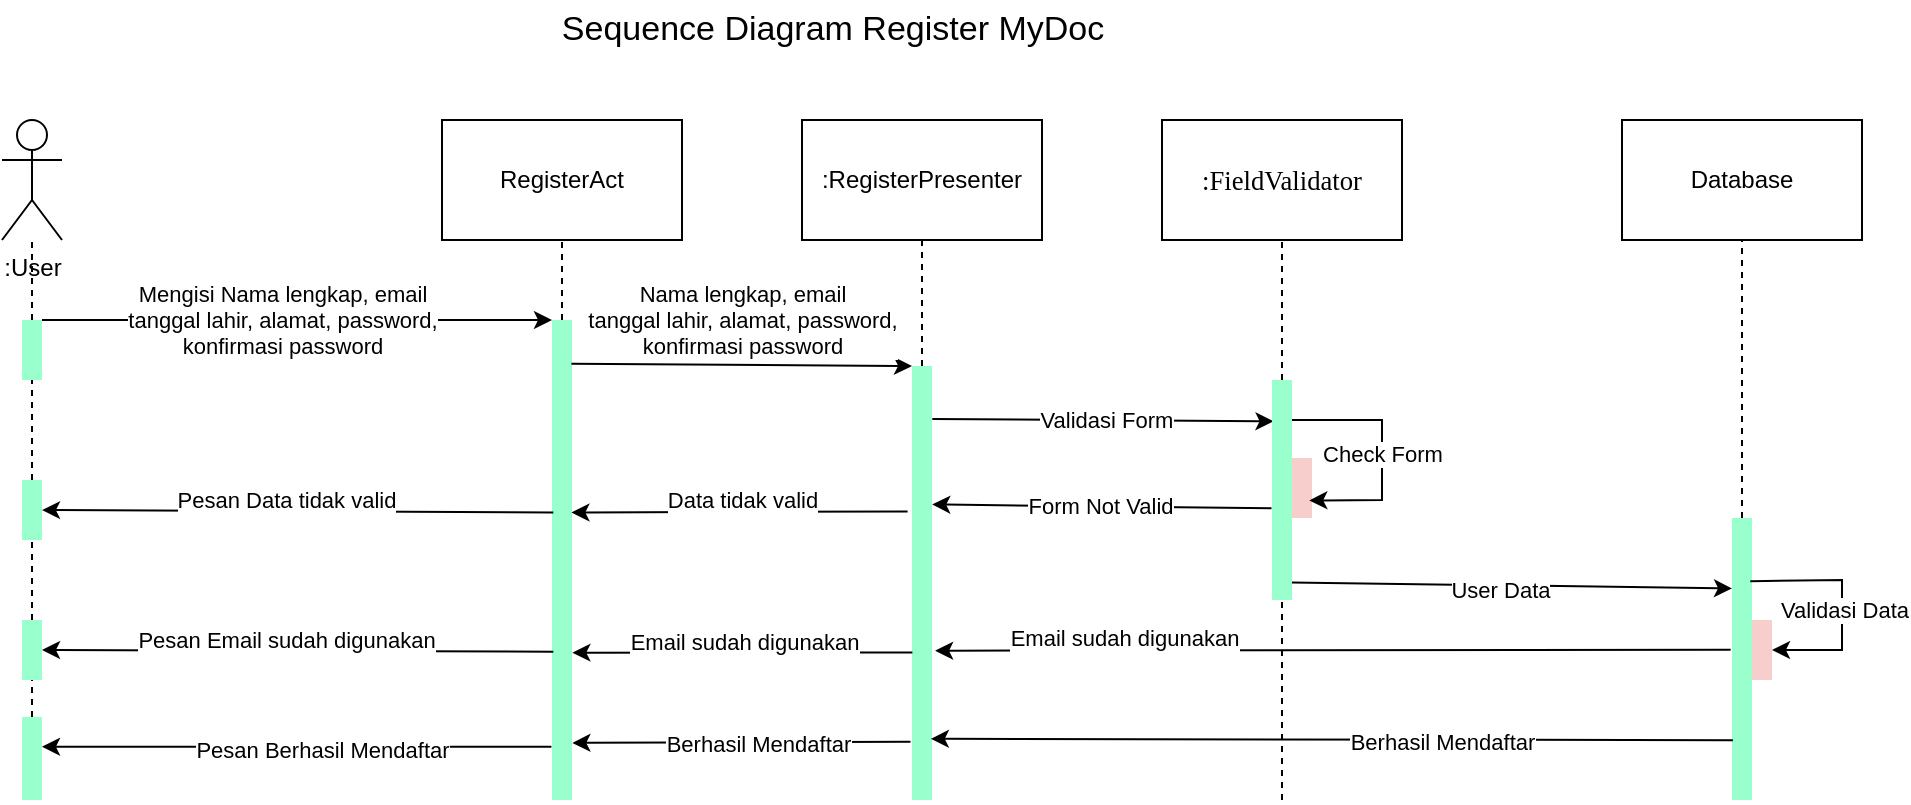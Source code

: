<mxfile version="20.4.1" type="device" pages="4"><diagram id="kgpKYQtTHZ0yAKxKKP6v" name="Register"><mxGraphModel dx="2629" dy="945" grid="1" gridSize="10" guides="1" tooltips="1" connect="1" arrows="1" fold="1" page="1" pageScale="1" pageWidth="850" pageHeight="1100" math="0" shadow="0"><root><mxCell id="0"/><mxCell id="1" parent="0"/><mxCell id="oaSafgwpUjvvT5mFj2rL-4" value=":User" style="shape=umlActor;verticalLabelPosition=bottom;verticalAlign=top;html=1;" parent="1" vertex="1"><mxGeometry x="130" y="140" width="30" height="60" as="geometry"/></mxCell><mxCell id="oaSafgwpUjvvT5mFj2rL-5" value="RegisterAct" style="rounded=0;whiteSpace=wrap;html=1;" parent="1" vertex="1"><mxGeometry x="350" y="140" width="120" height="60" as="geometry"/></mxCell><mxCell id="oaSafgwpUjvvT5mFj2rL-7" value="" style="endArrow=none;dashed=1;html=1;rounded=0;entryX=0.5;entryY=1;entryDx=0;entryDy=0;exitX=0.5;exitY=0;exitDx=0;exitDy=0;" parent="1" source="oaSafgwpUjvvT5mFj2rL-8" target="oaSafgwpUjvvT5mFj2rL-5" edge="1"><mxGeometry width="50" height="50" relative="1" as="geometry"><mxPoint x="320" y="260" as="sourcePoint"/><mxPoint x="320" y="270" as="targetPoint"/></mxGeometry></mxCell><mxCell id="oaSafgwpUjvvT5mFj2rL-8" value="" style="rounded=0;whiteSpace=wrap;html=1;strokeColor=none;fillColor=#99FFCC;" parent="1" vertex="1"><mxGeometry x="405" y="240" width="10" height="240" as="geometry"/></mxCell><mxCell id="oaSafgwpUjvvT5mFj2rL-9" value="" style="rounded=0;whiteSpace=wrap;html=1;fillColor=#99FFCC;strokeColor=none;" parent="1" vertex="1"><mxGeometry x="140" y="240" width="10" height="30" as="geometry"/></mxCell><mxCell id="oaSafgwpUjvvT5mFj2rL-10" value="" style="endArrow=none;dashed=1;html=1;rounded=0;exitX=0.5;exitY=0;exitDx=0;exitDy=0;" parent="1" source="oaSafgwpUjvvT5mFj2rL-9" target="oaSafgwpUjvvT5mFj2rL-4" edge="1"><mxGeometry width="50" height="50" relative="1" as="geometry"><mxPoint x="330" y="250" as="sourcePoint"/><mxPoint x="150" y="210" as="targetPoint"/></mxGeometry></mxCell><mxCell id="oaSafgwpUjvvT5mFj2rL-11" value="" style="endArrow=classic;html=1;rounded=0;exitX=1;exitY=0;exitDx=0;exitDy=0;entryX=0;entryY=0;entryDx=0;entryDy=0;" parent="1" source="oaSafgwpUjvvT5mFj2rL-9" target="oaSafgwpUjvvT5mFj2rL-8" edge="1"><mxGeometry width="50" height="50" relative="1" as="geometry"><mxPoint x="320" y="380" as="sourcePoint"/><mxPoint x="300" y="240" as="targetPoint"/></mxGeometry></mxCell><mxCell id="oaSafgwpUjvvT5mFj2rL-12" value="Mengisi Nama lengkap, email&lt;br&gt;tanggal lahir, alamat, password,&lt;br&gt;konfirmasi password" style="edgeLabel;html=1;align=center;verticalAlign=middle;resizable=0;points=[];" parent="oaSafgwpUjvvT5mFj2rL-11" vertex="1" connectable="0"><mxGeometry x="-0.205" relative="1" as="geometry"><mxPoint x="18" as="offset"/></mxGeometry></mxCell><mxCell id="oaSafgwpUjvvT5mFj2rL-14" value=":RegisterPresenter" style="rounded=0;whiteSpace=wrap;html=1;" parent="1" vertex="1"><mxGeometry x="530" y="140" width="120" height="60" as="geometry"/></mxCell><mxCell id="oaSafgwpUjvvT5mFj2rL-15" value="Database" style="rounded=0;whiteSpace=wrap;html=1;" parent="1" vertex="1"><mxGeometry x="940" y="140" width="120" height="60" as="geometry"/></mxCell><mxCell id="oaSafgwpUjvvT5mFj2rL-17" value="" style="rounded=0;whiteSpace=wrap;html=1;strokeColor=none;fillColor=#99FFCC;" parent="1" vertex="1"><mxGeometry x="585" y="263" width="10" height="217" as="geometry"/></mxCell><mxCell id="oaSafgwpUjvvT5mFj2rL-18" value="" style="endArrow=none;dashed=1;html=1;rounded=0;entryX=0.5;entryY=1;entryDx=0;entryDy=0;exitX=0.5;exitY=0;exitDx=0;exitDy=0;" parent="1" source="oaSafgwpUjvvT5mFj2rL-17" target="oaSafgwpUjvvT5mFj2rL-14" edge="1"><mxGeometry width="50" height="50" relative="1" as="geometry"><mxPoint x="420" y="250" as="sourcePoint"/><mxPoint x="420" y="210" as="targetPoint"/></mxGeometry></mxCell><mxCell id="oaSafgwpUjvvT5mFj2rL-21" value="" style="endArrow=classic;html=1;rounded=0;entryX=0;entryY=0;entryDx=0;entryDy=0;exitX=0.971;exitY=0.091;exitDx=0;exitDy=0;exitPerimeter=0;" parent="1" source="oaSafgwpUjvvT5mFj2rL-8" target="oaSafgwpUjvvT5mFj2rL-17" edge="1"><mxGeometry width="50" height="50" relative="1" as="geometry"><mxPoint x="420" y="480" as="sourcePoint"/><mxPoint x="470" y="430" as="targetPoint"/></mxGeometry></mxCell><mxCell id="oaSafgwpUjvvT5mFj2rL-22" value="Nama lengkap, email&lt;br&gt;tanggal lahir, alamat, password,&lt;br&gt;konfirmasi password" style="edgeLabel;html=1;align=center;verticalAlign=middle;resizable=0;points=[];" parent="oaSafgwpUjvvT5mFj2rL-21" vertex="1" connectable="0"><mxGeometry x="-0.239" y="1" relative="1" as="geometry"><mxPoint x="20" y="-22" as="offset"/></mxGeometry></mxCell><mxCell id="oaSafgwpUjvvT5mFj2rL-23" value="" style="endArrow=classic;html=1;rounded=0;exitX=1.017;exitY=0.122;exitDx=0;exitDy=0;exitPerimeter=0;entryX=0.076;entryY=0.188;entryDx=0;entryDy=0;entryPerimeter=0;" parent="1" source="oaSafgwpUjvvT5mFj2rL-17" target="BckqtsjdnGWZPzMVaSnA-2" edge="1"><mxGeometry width="50" height="50" relative="1" as="geometry"><mxPoint x="605" y="300" as="sourcePoint"/><mxPoint x="670" y="350" as="targetPoint"/><Array as="points"/></mxGeometry></mxCell><mxCell id="oaSafgwpUjvvT5mFj2rL-25" value="Validasi Form" style="edgeLabel;html=1;align=center;verticalAlign=middle;resizable=0;points=[];" parent="oaSafgwpUjvvT5mFj2rL-23" vertex="1" connectable="0"><mxGeometry x="0.012" relative="1" as="geometry"><mxPoint as="offset"/></mxGeometry></mxCell><mxCell id="oaSafgwpUjvvT5mFj2rL-24" value="" style="rounded=0;whiteSpace=wrap;html=1;fillColor=#f8cecc;strokeColor=none;" parent="1" vertex="1"><mxGeometry x="775" y="309" width="10" height="30" as="geometry"/></mxCell><mxCell id="oaSafgwpUjvvT5mFj2rL-26" value="" style="endArrow=classic;html=1;rounded=0;entryX=0.971;entryY=0.401;entryDx=0;entryDy=0;entryPerimeter=0;exitX=-0.219;exitY=0.335;exitDx=0;exitDy=0;exitPerimeter=0;" parent="1" source="oaSafgwpUjvvT5mFj2rL-17" target="oaSafgwpUjvvT5mFj2rL-8" edge="1"><mxGeometry width="50" height="50" relative="1" as="geometry"><mxPoint x="540" y="430" as="sourcePoint"/><mxPoint x="590" y="380" as="targetPoint"/></mxGeometry></mxCell><mxCell id="oaSafgwpUjvvT5mFj2rL-27" value="Data tidak valid" style="edgeLabel;html=1;align=center;verticalAlign=middle;resizable=0;points=[];" parent="oaSafgwpUjvvT5mFj2rL-26" vertex="1" connectable="0"><mxGeometry x="0.155" y="-2" relative="1" as="geometry"><mxPoint x="14" y="-4" as="offset"/></mxGeometry></mxCell><mxCell id="oaSafgwpUjvvT5mFj2rL-28" value="" style="rounded=0;whiteSpace=wrap;html=1;fillColor=#99FFCC;strokeColor=none;" parent="1" vertex="1"><mxGeometry x="140" y="320" width="10" height="30" as="geometry"/></mxCell><mxCell id="oaSafgwpUjvvT5mFj2rL-29" value="" style="endArrow=none;dashed=1;html=1;rounded=0;exitX=0.5;exitY=0;exitDx=0;exitDy=0;entryX=0.5;entryY=1;entryDx=0;entryDy=0;" parent="1" source="oaSafgwpUjvvT5mFj2rL-28" target="oaSafgwpUjvvT5mFj2rL-9" edge="1"><mxGeometry width="50" height="50" relative="1" as="geometry"><mxPoint x="420" y="250.0" as="sourcePoint"/><mxPoint x="150" y="280" as="targetPoint"/></mxGeometry></mxCell><mxCell id="oaSafgwpUjvvT5mFj2rL-30" value="" style="endArrow=classic;html=1;rounded=0;exitX=0.067;exitY=0.401;exitDx=0;exitDy=0;exitPerimeter=0;" parent="1" source="oaSafgwpUjvvT5mFj2rL-8" target="oaSafgwpUjvvT5mFj2rL-28" edge="1"><mxGeometry width="50" height="50" relative="1" as="geometry"><mxPoint x="320.29" y="334.47" as="sourcePoint"/><mxPoint x="150.0" y="335.53" as="targetPoint"/></mxGeometry></mxCell><mxCell id="oaSafgwpUjvvT5mFj2rL-31" value="Pesan Data tidak valid" style="edgeLabel;html=1;align=center;verticalAlign=middle;resizable=0;points=[];" parent="oaSafgwpUjvvT5mFj2rL-30" vertex="1" connectable="0"><mxGeometry x="0.155" y="-2" relative="1" as="geometry"><mxPoint x="14" y="-4" as="offset"/></mxGeometry></mxCell><mxCell id="oaSafgwpUjvvT5mFj2rL-33" value="" style="rounded=0;whiteSpace=wrap;html=1;strokeColor=none;fillColor=#99FFCC;" parent="1" vertex="1"><mxGeometry x="995" y="339" width="10" height="141" as="geometry"/></mxCell><mxCell id="oaSafgwpUjvvT5mFj2rL-35" value="" style="endArrow=classic;html=1;rounded=0;entryX=0;entryY=0.25;entryDx=0;entryDy=0;exitX=0.96;exitY=0.92;exitDx=0;exitDy=0;exitPerimeter=0;" parent="1" source="BckqtsjdnGWZPzMVaSnA-2" target="oaSafgwpUjvvT5mFj2rL-33" edge="1"><mxGeometry width="50" height="50" relative="1" as="geometry"><mxPoint x="820" y="374" as="sourcePoint"/><mxPoint x="760" y="360" as="targetPoint"/></mxGeometry></mxCell><mxCell id="oaSafgwpUjvvT5mFj2rL-36" value="User Data" style="edgeLabel;html=1;align=center;verticalAlign=middle;resizable=0;points=[];" parent="oaSafgwpUjvvT5mFj2rL-35" vertex="1" connectable="0"><mxGeometry x="-0.053" y="-2" relative="1" as="geometry"><mxPoint as="offset"/></mxGeometry></mxCell><mxCell id="oaSafgwpUjvvT5mFj2rL-37" value="" style="endArrow=classic;html=1;rounded=0;exitX=0.912;exitY=0.224;exitDx=0;exitDy=0;exitPerimeter=0;entryX=1;entryY=0.5;entryDx=0;entryDy=0;" parent="1" source="oaSafgwpUjvvT5mFj2rL-33" target="oaSafgwpUjvvT5mFj2rL-38" edge="1"><mxGeometry width="50" height="50" relative="1" as="geometry"><mxPoint x="1005" y="380" as="sourcePoint"/><mxPoint x="1050" y="420" as="targetPoint"/><Array as="points"><mxPoint x="1050" y="370"/><mxPoint x="1050" y="405"/></Array></mxGeometry></mxCell><mxCell id="oaSafgwpUjvvT5mFj2rL-39" value="Validasi Data" style="edgeLabel;html=1;align=center;verticalAlign=middle;resizable=0;points=[];" parent="oaSafgwpUjvvT5mFj2rL-37" vertex="1" connectable="0"><mxGeometry x="-0.009" y="1" relative="1" as="geometry"><mxPoint y="3" as="offset"/></mxGeometry></mxCell><mxCell id="oaSafgwpUjvvT5mFj2rL-38" value="" style="rounded=0;whiteSpace=wrap;html=1;fillColor=#f8cecc;strokeColor=none;" parent="1" vertex="1"><mxGeometry x="1005" y="390" width="10" height="30" as="geometry"/></mxCell><mxCell id="oaSafgwpUjvvT5mFj2rL-40" value="" style="endArrow=classic;html=1;rounded=0;entryX=1.156;entryY=0.656;entryDx=0;entryDy=0;entryPerimeter=0;exitX=-0.067;exitY=0.467;exitDx=0;exitDy=0;exitPerimeter=0;" parent="1" source="oaSafgwpUjvvT5mFj2rL-33" target="oaSafgwpUjvvT5mFj2rL-17" edge="1"><mxGeometry width="50" height="50" relative="1" as="geometry"><mxPoint x="765.29" y="405.27" as="sourcePoint"/><mxPoint x="595" y="404.58" as="targetPoint"/></mxGeometry></mxCell><mxCell id="oaSafgwpUjvvT5mFj2rL-41" value="Email sudah digunakan" style="edgeLabel;html=1;align=center;verticalAlign=middle;resizable=0;points=[];" parent="oaSafgwpUjvvT5mFj2rL-40" vertex="1" connectable="0"><mxGeometry x="0.155" y="-2" relative="1" as="geometry"><mxPoint x="-74" y="-4" as="offset"/></mxGeometry></mxCell><mxCell id="oaSafgwpUjvvT5mFj2rL-42" value="" style="endArrow=classic;html=1;rounded=0;entryX=1.019;entryY=0.693;entryDx=0;entryDy=0;entryPerimeter=0;exitX=0.019;exitY=0.66;exitDx=0;exitDy=0;exitPerimeter=0;" parent="1" source="oaSafgwpUjvvT5mFj2rL-17" target="oaSafgwpUjvvT5mFj2rL-8" edge="1"><mxGeometry width="50" height="50" relative="1" as="geometry"><mxPoint x="585" y="404.71" as="sourcePoint"/><mxPoint x="417.22" y="404.97" as="targetPoint"/></mxGeometry></mxCell><mxCell id="oaSafgwpUjvvT5mFj2rL-43" value="Email sudah digunakan" style="edgeLabel;html=1;align=center;verticalAlign=middle;resizable=0;points=[];" parent="oaSafgwpUjvvT5mFj2rL-42" vertex="1" connectable="0"><mxGeometry x="0.155" y="-2" relative="1" as="geometry"><mxPoint x="14" y="-4" as="offset"/></mxGeometry></mxCell><mxCell id="oaSafgwpUjvvT5mFj2rL-44" value="" style="rounded=0;whiteSpace=wrap;html=1;fillColor=#99FFCC;strokeColor=none;" parent="1" vertex="1"><mxGeometry x="140" y="390" width="10" height="30" as="geometry"/></mxCell><mxCell id="oaSafgwpUjvvT5mFj2rL-45" value="" style="endArrow=classic;html=1;rounded=0;entryX=1;entryY=0.5;entryDx=0;entryDy=0;exitX=0.067;exitY=0.691;exitDx=0;exitDy=0;exitPerimeter=0;" parent="1" source="oaSafgwpUjvvT5mFj2rL-8" target="oaSafgwpUjvvT5mFj2rL-44" edge="1"><mxGeometry width="50" height="50" relative="1" as="geometry"><mxPoint x="369.72" y="404.719" as="sourcePoint"/><mxPoint x="200.0" y="405.29" as="targetPoint"/></mxGeometry></mxCell><mxCell id="oaSafgwpUjvvT5mFj2rL-46" value="Pesan Email sudah digunakan" style="edgeLabel;html=1;align=center;verticalAlign=middle;resizable=0;points=[];" parent="oaSafgwpUjvvT5mFj2rL-45" vertex="1" connectable="0"><mxGeometry x="0.155" y="-2" relative="1" as="geometry"><mxPoint x="14" y="-4" as="offset"/></mxGeometry></mxCell><mxCell id="oaSafgwpUjvvT5mFj2rL-47" value="" style="endArrow=none;dashed=1;html=1;rounded=0;exitX=0.5;exitY=0;exitDx=0;exitDy=0;entryX=0.5;entryY=1;entryDx=0;entryDy=0;" parent="1" source="oaSafgwpUjvvT5mFj2rL-44" target="oaSafgwpUjvvT5mFj2rL-28" edge="1"><mxGeometry width="50" height="50" relative="1" as="geometry"><mxPoint x="155" y="330" as="sourcePoint"/><mxPoint x="155" y="280" as="targetPoint"/></mxGeometry></mxCell><mxCell id="oaSafgwpUjvvT5mFj2rL-48" value="" style="endArrow=none;dashed=1;html=1;rounded=0;entryX=0.5;entryY=1;entryDx=0;entryDy=0;exitX=0.5;exitY=0;exitDx=0;exitDy=0;" parent="1" source="oaSafgwpUjvvT5mFj2rL-33" target="oaSafgwpUjvvT5mFj2rL-15" edge="1"><mxGeometry width="50" height="50" relative="1" as="geometry"><mxPoint x="830" y="273" as="sourcePoint"/><mxPoint x="830" y="210" as="targetPoint"/></mxGeometry></mxCell><mxCell id="oaSafgwpUjvvT5mFj2rL-49" value="" style="endArrow=classic;html=1;rounded=0;entryX=0.943;entryY=0.859;entryDx=0;entryDy=0;entryPerimeter=0;exitX=0.044;exitY=0.788;exitDx=0;exitDy=0;exitPerimeter=0;" parent="1" source="oaSafgwpUjvvT5mFj2rL-33" target="oaSafgwpUjvvT5mFj2rL-17" edge="1"><mxGeometry width="50" height="50" relative="1" as="geometry"><mxPoint x="760" y="450" as="sourcePoint"/><mxPoint x="650" y="530" as="targetPoint"/></mxGeometry></mxCell><mxCell id="oaSafgwpUjvvT5mFj2rL-50" value="Berhasil Mendaftar" style="edgeLabel;html=1;align=center;verticalAlign=middle;resizable=0;points=[];" parent="oaSafgwpUjvvT5mFj2rL-49" vertex="1" connectable="0"><mxGeometry x="-0.098" y="1" relative="1" as="geometry"><mxPoint x="35" as="offset"/></mxGeometry></mxCell><mxCell id="oaSafgwpUjvvT5mFj2rL-51" value="" style="endArrow=classic;html=1;rounded=0;exitX=-0.076;exitY=0.866;exitDx=0;exitDy=0;entryX=1.019;entryY=0.881;entryDx=0;entryDy=0;entryPerimeter=0;exitPerimeter=0;" parent="1" source="oaSafgwpUjvvT5mFj2rL-17" target="oaSafgwpUjvvT5mFj2rL-8" edge="1"><mxGeometry width="50" height="50" relative="1" as="geometry"><mxPoint x="574" y="450.09" as="sourcePoint"/><mxPoint x="405" y="448.918" as="targetPoint"/></mxGeometry></mxCell><mxCell id="oaSafgwpUjvvT5mFj2rL-52" value="Berhasil Mendaftar" style="edgeLabel;html=1;align=center;verticalAlign=middle;resizable=0;points=[];" parent="oaSafgwpUjvvT5mFj2rL-51" vertex="1" connectable="0"><mxGeometry x="-0.098" y="1" relative="1" as="geometry"><mxPoint as="offset"/></mxGeometry></mxCell><mxCell id="oaSafgwpUjvvT5mFj2rL-53" value="" style="endArrow=classic;html=1;rounded=0;exitX=-0.029;exitY=0.889;exitDx=0;exitDy=0;entryX=1;entryY=0.358;entryDx=0;entryDy=0;exitPerimeter=0;entryPerimeter=0;" parent="1" source="oaSafgwpUjvvT5mFj2rL-8" target="oaSafgwpUjvvT5mFj2rL-55" edge="1"><mxGeometry width="50" height="50" relative="1" as="geometry"><mxPoint x="381.2" y="448.64" as="sourcePoint"/><mxPoint x="210.0" y="450.35" as="targetPoint"/></mxGeometry></mxCell><mxCell id="oaSafgwpUjvvT5mFj2rL-54" value="Pesan Berhasil Mendaftar" style="edgeLabel;html=1;align=center;verticalAlign=middle;resizable=0;points=[];" parent="oaSafgwpUjvvT5mFj2rL-53" vertex="1" connectable="0"><mxGeometry x="-0.098" y="1" relative="1" as="geometry"><mxPoint as="offset"/></mxGeometry></mxCell><mxCell id="oaSafgwpUjvvT5mFj2rL-55" value="" style="rounded=0;whiteSpace=wrap;html=1;fillColor=#99FFCC;strokeColor=none;" parent="1" vertex="1"><mxGeometry x="140" y="438.5" width="10" height="41.5" as="geometry"/></mxCell><mxCell id="oaSafgwpUjvvT5mFj2rL-56" value="" style="endArrow=none;dashed=1;html=1;rounded=0;exitX=0.5;exitY=0;exitDx=0;exitDy=0;entryX=0.5;entryY=1;entryDx=0;entryDy=0;" parent="1" source="oaSafgwpUjvvT5mFj2rL-55" target="oaSafgwpUjvvT5mFj2rL-44" edge="1"><mxGeometry width="50" height="50" relative="1" as="geometry"><mxPoint x="155" y="400" as="sourcePoint"/><mxPoint x="155" y="360" as="targetPoint"/></mxGeometry></mxCell><mxCell id="oaSafgwpUjvvT5mFj2rL-57" value="&lt;font style=&quot;font-size: 17px;&quot;&gt;Sequence Diagram Register MyDoc&lt;/font&gt;" style="text;html=1;align=center;verticalAlign=middle;resizable=0;points=[];autosize=1;strokeColor=none;fillColor=none;" parent="1" vertex="1"><mxGeometry x="400" y="80" width="290" height="30" as="geometry"/></mxCell><mxCell id="BckqtsjdnGWZPzMVaSnA-1" value="&lt;span id=&quot;docs-internal-guid-8207480a-7fff-765a-afa5-698d43466013&quot;&gt;&lt;span style=&quot;font-size: 10pt; font-family: &amp;quot;Times New Roman&amp;quot;; background-color: transparent; font-variant-numeric: normal; font-variant-east-asian: normal; vertical-align: baseline;&quot;&gt;:FieldValidator&lt;/span&gt;&lt;/span&gt;" style="rounded=0;whiteSpace=wrap;html=1;" parent="1" vertex="1"><mxGeometry x="710" y="140" width="120" height="60" as="geometry"/></mxCell><mxCell id="BckqtsjdnGWZPzMVaSnA-2" value="" style="rounded=0;whiteSpace=wrap;html=1;strokeColor=none;fillColor=#99FFCC;" parent="1" vertex="1"><mxGeometry x="765" y="270" width="10" height="110" as="geometry"/></mxCell><mxCell id="BckqtsjdnGWZPzMVaSnA-5" value="" style="endArrow=classic;html=1;rounded=0;exitX=1.017;exitY=0.122;exitDx=0;exitDy=0;exitPerimeter=0;entryX=0.865;entryY=0.708;entryDx=0;entryDy=0;entryPerimeter=0;" parent="1" target="oaSafgwpUjvvT5mFj2rL-24" edge="1"><mxGeometry width="50" height="50" relative="1" as="geometry"><mxPoint x="775.0" y="290.004" as="sourcePoint"/><mxPoint x="943.59" y="290.83" as="targetPoint"/><Array as="points"><mxPoint x="820" y="290"/><mxPoint x="820" y="330"/></Array></mxGeometry></mxCell><mxCell id="BckqtsjdnGWZPzMVaSnA-6" value="Check Form" style="edgeLabel;html=1;align=center;verticalAlign=middle;resizable=0;points=[];" parent="BckqtsjdnGWZPzMVaSnA-5" vertex="1" connectable="0"><mxGeometry x="0.012" relative="1" as="geometry"><mxPoint as="offset"/></mxGeometry></mxCell><mxCell id="BckqtsjdnGWZPzMVaSnA-7" value="" style="endArrow=classic;html=1;rounded=0;exitX=-0.025;exitY=0.583;exitDx=0;exitDy=0;entryX=1.013;entryY=0.319;entryDx=0;entryDy=0;entryPerimeter=0;exitPerimeter=0;" parent="1" source="BckqtsjdnGWZPzMVaSnA-2" target="oaSafgwpUjvvT5mFj2rL-17" edge="1"><mxGeometry width="50" height="50" relative="1" as="geometry"><mxPoint x="605.17" y="299.474" as="sourcePoint"/><mxPoint x="773.76" y="300.3" as="targetPoint"/><Array as="points"/></mxGeometry></mxCell><mxCell id="BckqtsjdnGWZPzMVaSnA-8" value="Form Not Valid" style="edgeLabel;html=1;align=center;verticalAlign=middle;resizable=0;points=[];" parent="BckqtsjdnGWZPzMVaSnA-7" vertex="1" connectable="0"><mxGeometry x="0.012" relative="1" as="geometry"><mxPoint as="offset"/></mxGeometry></mxCell><mxCell id="BckqtsjdnGWZPzMVaSnA-10" value="" style="endArrow=none;dashed=1;html=1;rounded=0;entryX=0.5;entryY=1;entryDx=0;entryDy=0;exitX=0.5;exitY=0;exitDx=0;exitDy=0;" parent="1" source="BckqtsjdnGWZPzMVaSnA-2" target="BckqtsjdnGWZPzMVaSnA-1" edge="1"><mxGeometry width="50" height="50" relative="1" as="geometry"><mxPoint x="1010" y="349" as="sourcePoint"/><mxPoint x="1010" y="210" as="targetPoint"/></mxGeometry></mxCell><mxCell id="BckqtsjdnGWZPzMVaSnA-11" value="" style="endArrow=none;dashed=1;html=1;rounded=0;entryX=0.5;entryY=1;entryDx=0;entryDy=0;" parent="1" target="BckqtsjdnGWZPzMVaSnA-2" edge="1"><mxGeometry width="50" height="50" relative="1" as="geometry"><mxPoint x="770" y="480" as="sourcePoint"/><mxPoint x="780" y="210" as="targetPoint"/></mxGeometry></mxCell></root></mxGraphModel></diagram><diagram id="sBR_xxzcJX2KsNW7cTbn" name="Login"><mxGraphModel dx="2629" dy="945" grid="1" gridSize="10" guides="1" tooltips="1" connect="1" arrows="1" fold="1" page="1" pageScale="1" pageWidth="850" pageHeight="1100" math="0" shadow="0"><root><mxCell id="0"/><mxCell id="1" parent="0"/><mxCell id="7lz-TGvaA21c8gKNsETB-1" value=":User" style="shape=umlActor;verticalLabelPosition=bottom;verticalAlign=top;html=1;" parent="1" vertex="1"><mxGeometry x="155" y="140" width="30" height="60" as="geometry"/></mxCell><mxCell id="7lz-TGvaA21c8gKNsETB-2" value=":LoginAct" style="rounded=0;whiteSpace=wrap;html=1;" parent="1" vertex="1"><mxGeometry x="350" y="140" width="120" height="60" as="geometry"/></mxCell><mxCell id="7lz-TGvaA21c8gKNsETB-3" value="" style="endArrow=none;dashed=1;html=1;rounded=0;entryX=0.5;entryY=1;entryDx=0;entryDy=0;exitX=0.5;exitY=0;exitDx=0;exitDy=0;" parent="1" source="7lz-TGvaA21c8gKNsETB-4" target="7lz-TGvaA21c8gKNsETB-2" edge="1"><mxGeometry width="50" height="50" relative="1" as="geometry"><mxPoint x="320" y="260" as="sourcePoint"/><mxPoint x="320" y="270" as="targetPoint"/></mxGeometry></mxCell><mxCell id="7lz-TGvaA21c8gKNsETB-4" value="" style="rounded=0;whiteSpace=wrap;html=1;strokeColor=none;fillColor=#99FFCC;" parent="1" vertex="1"><mxGeometry x="405" y="240" width="10" height="240" as="geometry"/></mxCell><mxCell id="7lz-TGvaA21c8gKNsETB-5" value="" style="rounded=0;whiteSpace=wrap;html=1;fillColor=#99FFCC;strokeColor=none;" parent="1" vertex="1"><mxGeometry x="165" y="240" width="10" height="30" as="geometry"/></mxCell><mxCell id="7lz-TGvaA21c8gKNsETB-6" value="" style="endArrow=none;dashed=1;html=1;rounded=0;exitX=0.5;exitY=0;exitDx=0;exitDy=0;" parent="1" source="7lz-TGvaA21c8gKNsETB-5" target="7lz-TGvaA21c8gKNsETB-1" edge="1"><mxGeometry width="50" height="50" relative="1" as="geometry"><mxPoint x="355" y="250" as="sourcePoint"/><mxPoint x="175" y="210" as="targetPoint"/></mxGeometry></mxCell><mxCell id="7lz-TGvaA21c8gKNsETB-7" value="" style="endArrow=classic;html=1;rounded=0;exitX=1;exitY=0;exitDx=0;exitDy=0;entryX=0;entryY=0;entryDx=0;entryDy=0;" parent="1" source="7lz-TGvaA21c8gKNsETB-5" target="7lz-TGvaA21c8gKNsETB-4" edge="1"><mxGeometry width="50" height="50" relative="1" as="geometry"><mxPoint x="320" y="380" as="sourcePoint"/><mxPoint x="300" y="240" as="targetPoint"/></mxGeometry></mxCell><mxCell id="7lz-TGvaA21c8gKNsETB-8" value="Mengisi Email dan password" style="edgeLabel;html=1;align=center;verticalAlign=middle;resizable=0;points=[];" parent="7lz-TGvaA21c8gKNsETB-7" vertex="1" connectable="0"><mxGeometry x="-0.205" relative="1" as="geometry"><mxPoint x="18" as="offset"/></mxGeometry></mxCell><mxCell id="7lz-TGvaA21c8gKNsETB-9" value=":LoginPresenter" style="rounded=0;whiteSpace=wrap;html=1;" parent="1" vertex="1"><mxGeometry x="530" y="140" width="120" height="60" as="geometry"/></mxCell><mxCell id="7lz-TGvaA21c8gKNsETB-10" value="Database" style="rounded=0;whiteSpace=wrap;html=1;" parent="1" vertex="1"><mxGeometry x="890" y="140" width="120" height="60" as="geometry"/></mxCell><mxCell id="7lz-TGvaA21c8gKNsETB-11" value="" style="rounded=0;whiteSpace=wrap;html=1;strokeColor=none;fillColor=#99FFCC;" parent="1" vertex="1"><mxGeometry x="585" y="263" width="10" height="217" as="geometry"/></mxCell><mxCell id="7lz-TGvaA21c8gKNsETB-12" value="" style="endArrow=none;dashed=1;html=1;rounded=0;entryX=0.5;entryY=1;entryDx=0;entryDy=0;exitX=0.5;exitY=0;exitDx=0;exitDy=0;" parent="1" source="7lz-TGvaA21c8gKNsETB-11" target="7lz-TGvaA21c8gKNsETB-9" edge="1"><mxGeometry width="50" height="50" relative="1" as="geometry"><mxPoint x="420" y="250" as="sourcePoint"/><mxPoint x="420" y="210" as="targetPoint"/></mxGeometry></mxCell><mxCell id="7lz-TGvaA21c8gKNsETB-13" value="" style="endArrow=classic;html=1;rounded=0;entryX=0;entryY=0;entryDx=0;entryDy=0;exitX=0.971;exitY=0.091;exitDx=0;exitDy=0;exitPerimeter=0;" parent="1" source="7lz-TGvaA21c8gKNsETB-4" target="7lz-TGvaA21c8gKNsETB-11" edge="1"><mxGeometry width="50" height="50" relative="1" as="geometry"><mxPoint x="420" y="480" as="sourcePoint"/><mxPoint x="470" y="430" as="targetPoint"/></mxGeometry></mxCell><mxCell id="7lz-TGvaA21c8gKNsETB-14" value="Email dan password" style="edgeLabel;html=1;align=center;verticalAlign=middle;resizable=0;points=[];" parent="7lz-TGvaA21c8gKNsETB-13" vertex="1" connectable="0"><mxGeometry x="-0.239" y="1" relative="1" as="geometry"><mxPoint x="20" y="-6" as="offset"/></mxGeometry></mxCell><mxCell id="7lz-TGvaA21c8gKNsETB-15" value="" style="endArrow=classic;html=1;rounded=0;exitX=0.993;exitY=0.078;exitDx=0;exitDy=0;exitPerimeter=0;entryX=0.001;entryY=0.124;entryDx=0;entryDy=0;entryPerimeter=0;" parent="1" source="7lz-TGvaA21c8gKNsETB-11" target="RPm5pvciepJl4oHa4n-r-2" edge="1"><mxGeometry width="50" height="50" relative="1" as="geometry"><mxPoint x="605" y="300" as="sourcePoint"/><mxPoint x="760" y="280" as="targetPoint"/><Array as="points"/></mxGeometry></mxCell><mxCell id="7lz-TGvaA21c8gKNsETB-16" value="Validasi Form" style="edgeLabel;html=1;align=center;verticalAlign=middle;resizable=0;points=[];" parent="7lz-TGvaA21c8gKNsETB-15" vertex="1" connectable="0"><mxGeometry x="0.012" relative="1" as="geometry"><mxPoint as="offset"/></mxGeometry></mxCell><mxCell id="7lz-TGvaA21c8gKNsETB-18" value="" style="endArrow=classic;html=1;rounded=0;entryX=0.971;entryY=0.401;entryDx=0;entryDy=0;entryPerimeter=0;exitX=-0.219;exitY=0.335;exitDx=0;exitDy=0;exitPerimeter=0;" parent="1" source="7lz-TGvaA21c8gKNsETB-11" target="7lz-TGvaA21c8gKNsETB-4" edge="1"><mxGeometry width="50" height="50" relative="1" as="geometry"><mxPoint x="540" y="430" as="sourcePoint"/><mxPoint x="590" y="380" as="targetPoint"/></mxGeometry></mxCell><mxCell id="7lz-TGvaA21c8gKNsETB-19" value="Data tidak valid" style="edgeLabel;html=1;align=center;verticalAlign=middle;resizable=0;points=[];" parent="7lz-TGvaA21c8gKNsETB-18" vertex="1" connectable="0"><mxGeometry x="0.155" y="-2" relative="1" as="geometry"><mxPoint x="14" y="-4" as="offset"/></mxGeometry></mxCell><mxCell id="7lz-TGvaA21c8gKNsETB-20" value="" style="rounded=0;whiteSpace=wrap;html=1;fillColor=#99FFCC;strokeColor=none;" parent="1" vertex="1"><mxGeometry x="165" y="320" width="10" height="30" as="geometry"/></mxCell><mxCell id="7lz-TGvaA21c8gKNsETB-21" value="" style="endArrow=none;dashed=1;html=1;rounded=0;exitX=0.5;exitY=0;exitDx=0;exitDy=0;entryX=0.5;entryY=1;entryDx=0;entryDy=0;" parent="1" source="7lz-TGvaA21c8gKNsETB-20" target="7lz-TGvaA21c8gKNsETB-5" edge="1"><mxGeometry width="50" height="50" relative="1" as="geometry"><mxPoint x="445" y="250.0" as="sourcePoint"/><mxPoint x="175" y="280" as="targetPoint"/></mxGeometry></mxCell><mxCell id="7lz-TGvaA21c8gKNsETB-22" value="" style="endArrow=classic;html=1;rounded=0;exitX=0.067;exitY=0.401;exitDx=0;exitDy=0;exitPerimeter=0;" parent="1" source="7lz-TGvaA21c8gKNsETB-4" target="7lz-TGvaA21c8gKNsETB-20" edge="1"><mxGeometry width="50" height="50" relative="1" as="geometry"><mxPoint x="320.29" y="334.47" as="sourcePoint"/><mxPoint x="150.0" y="335.53" as="targetPoint"/></mxGeometry></mxCell><mxCell id="7lz-TGvaA21c8gKNsETB-23" value="Pesan Data tidak valid" style="edgeLabel;html=1;align=center;verticalAlign=middle;resizable=0;points=[];" parent="7lz-TGvaA21c8gKNsETB-22" vertex="1" connectable="0"><mxGeometry x="0.155" y="-2" relative="1" as="geometry"><mxPoint x="14" y="-4" as="offset"/></mxGeometry></mxCell><mxCell id="7lz-TGvaA21c8gKNsETB-24" value="" style="rounded=0;whiteSpace=wrap;html=1;strokeColor=none;fillColor=#99FFCC;" parent="1" vertex="1"><mxGeometry x="945" y="339" width="10" height="141" as="geometry"/></mxCell><mxCell id="7lz-TGvaA21c8gKNsETB-25" value="" style="endArrow=classic;html=1;rounded=0;exitX=1.053;exitY=0.493;exitDx=0;exitDy=0;entryX=-0.107;entryY=0.223;entryDx=0;entryDy=0;entryPerimeter=0;exitPerimeter=0;" parent="1" source="7lz-TGvaA21c8gKNsETB-11" target="7lz-TGvaA21c8gKNsETB-24" edge="1"><mxGeometry width="50" height="50" relative="1" as="geometry"><mxPoint x="500" y="530" as="sourcePoint"/><mxPoint x="760" y="370" as="targetPoint"/></mxGeometry></mxCell><mxCell id="7lz-TGvaA21c8gKNsETB-26" value="User Data" style="edgeLabel;html=1;align=center;verticalAlign=middle;resizable=0;points=[];" parent="7lz-TGvaA21c8gKNsETB-25" vertex="1" connectable="0"><mxGeometry x="-0.053" y="-2" relative="1" as="geometry"><mxPoint x="-41" y="-1" as="offset"/></mxGeometry></mxCell><mxCell id="7lz-TGvaA21c8gKNsETB-27" value="" style="endArrow=classic;html=1;rounded=0;exitX=0.912;exitY=0.224;exitDx=0;exitDy=0;exitPerimeter=0;entryX=1;entryY=0.5;entryDx=0;entryDy=0;" parent="1" source="7lz-TGvaA21c8gKNsETB-24" target="7lz-TGvaA21c8gKNsETB-29" edge="1"><mxGeometry width="50" height="50" relative="1" as="geometry"><mxPoint x="955" y="380" as="sourcePoint"/><mxPoint x="1000" y="420" as="targetPoint"/><Array as="points"><mxPoint x="1000" y="370"/><mxPoint x="1000" y="405"/></Array></mxGeometry></mxCell><mxCell id="7lz-TGvaA21c8gKNsETB-28" value="Validasi Data" style="edgeLabel;html=1;align=center;verticalAlign=middle;resizable=0;points=[];" parent="7lz-TGvaA21c8gKNsETB-27" vertex="1" connectable="0"><mxGeometry x="-0.009" y="1" relative="1" as="geometry"><mxPoint y="3" as="offset"/></mxGeometry></mxCell><mxCell id="7lz-TGvaA21c8gKNsETB-29" value="" style="rounded=0;whiteSpace=wrap;html=1;fillColor=#f8cecc;strokeColor=none;" parent="1" vertex="1"><mxGeometry x="955" y="390" width="10" height="30" as="geometry"/></mxCell><mxCell id="7lz-TGvaA21c8gKNsETB-30" value="" style="endArrow=classic;html=1;rounded=0;entryX=1.156;entryY=0.656;entryDx=0;entryDy=0;entryPerimeter=0;exitX=-0.067;exitY=0.467;exitDx=0;exitDy=0;exitPerimeter=0;" parent="1" source="7lz-TGvaA21c8gKNsETB-24" target="7lz-TGvaA21c8gKNsETB-11" edge="1"><mxGeometry width="50" height="50" relative="1" as="geometry"><mxPoint x="765.29" y="405.27" as="sourcePoint"/><mxPoint x="595" y="404.58" as="targetPoint"/></mxGeometry></mxCell><mxCell id="7lz-TGvaA21c8gKNsETB-31" value="Email atau password salah" style="edgeLabel;html=1;align=center;verticalAlign=middle;resizable=0;points=[];" parent="7lz-TGvaA21c8gKNsETB-30" vertex="1" connectable="0"><mxGeometry x="0.155" y="-2" relative="1" as="geometry"><mxPoint x="-43" y="2" as="offset"/></mxGeometry></mxCell><mxCell id="7lz-TGvaA21c8gKNsETB-32" value="" style="endArrow=classic;html=1;rounded=0;entryX=1.019;entryY=0.693;entryDx=0;entryDy=0;entryPerimeter=0;exitX=0.019;exitY=0.66;exitDx=0;exitDy=0;exitPerimeter=0;" parent="1" source="7lz-TGvaA21c8gKNsETB-11" target="7lz-TGvaA21c8gKNsETB-4" edge="1"><mxGeometry width="50" height="50" relative="1" as="geometry"><mxPoint x="585" y="404.71" as="sourcePoint"/><mxPoint x="417.22" y="404.97" as="targetPoint"/></mxGeometry></mxCell><mxCell id="7lz-TGvaA21c8gKNsETB-33" value="Email atau password salah" style="edgeLabel;html=1;align=center;verticalAlign=middle;resizable=0;points=[];" parent="7lz-TGvaA21c8gKNsETB-32" vertex="1" connectable="0"><mxGeometry x="0.155" y="-2" relative="1" as="geometry"><mxPoint x="14" y="-4" as="offset"/></mxGeometry></mxCell><mxCell id="7lz-TGvaA21c8gKNsETB-34" value="" style="rounded=0;whiteSpace=wrap;html=1;fillColor=#99FFCC;strokeColor=none;" parent="1" vertex="1"><mxGeometry x="165" y="390" width="10" height="30" as="geometry"/></mxCell><mxCell id="7lz-TGvaA21c8gKNsETB-35" value="" style="endArrow=classic;html=1;rounded=0;entryX=1;entryY=0.5;entryDx=0;entryDy=0;exitX=0.067;exitY=0.691;exitDx=0;exitDy=0;exitPerimeter=0;" parent="1" source="7lz-TGvaA21c8gKNsETB-4" target="7lz-TGvaA21c8gKNsETB-34" edge="1"><mxGeometry width="50" height="50" relative="1" as="geometry"><mxPoint x="369.72" y="404.719" as="sourcePoint"/><mxPoint x="200.0" y="405.29" as="targetPoint"/></mxGeometry></mxCell><mxCell id="7lz-TGvaA21c8gKNsETB-36" value="Pesan Email atau password salah" style="edgeLabel;html=1;align=center;verticalAlign=middle;resizable=0;points=[];" parent="7lz-TGvaA21c8gKNsETB-35" vertex="1" connectable="0"><mxGeometry x="0.155" y="-2" relative="1" as="geometry"><mxPoint x="14" y="-4" as="offset"/></mxGeometry></mxCell><mxCell id="7lz-TGvaA21c8gKNsETB-37" value="" style="endArrow=none;dashed=1;html=1;rounded=0;exitX=0.5;exitY=0;exitDx=0;exitDy=0;entryX=0.5;entryY=1;entryDx=0;entryDy=0;" parent="1" source="7lz-TGvaA21c8gKNsETB-34" target="7lz-TGvaA21c8gKNsETB-20" edge="1"><mxGeometry width="50" height="50" relative="1" as="geometry"><mxPoint x="180" y="330" as="sourcePoint"/><mxPoint x="180" y="280" as="targetPoint"/></mxGeometry></mxCell><mxCell id="7lz-TGvaA21c8gKNsETB-38" value="" style="endArrow=none;dashed=1;html=1;rounded=0;entryX=0.5;entryY=1;entryDx=0;entryDy=0;exitX=0.5;exitY=0;exitDx=0;exitDy=0;" parent="1" source="7lz-TGvaA21c8gKNsETB-24" target="7lz-TGvaA21c8gKNsETB-10" edge="1"><mxGeometry width="50" height="50" relative="1" as="geometry"><mxPoint x="780" y="273" as="sourcePoint"/><mxPoint x="780" y="210" as="targetPoint"/></mxGeometry></mxCell><mxCell id="7lz-TGvaA21c8gKNsETB-39" value="" style="endArrow=classic;html=1;rounded=0;entryX=0.943;entryY=0.859;entryDx=0;entryDy=0;entryPerimeter=0;exitX=0.044;exitY=0.788;exitDx=0;exitDy=0;exitPerimeter=0;" parent="1" source="7lz-TGvaA21c8gKNsETB-24" target="7lz-TGvaA21c8gKNsETB-11" edge="1"><mxGeometry width="50" height="50" relative="1" as="geometry"><mxPoint x="760" y="450" as="sourcePoint"/><mxPoint x="650" y="530" as="targetPoint"/></mxGeometry></mxCell><mxCell id="7lz-TGvaA21c8gKNsETB-40" value="Redirect ke halaman Dashboard" style="edgeLabel;html=1;align=center;verticalAlign=middle;resizable=0;points=[];" parent="7lz-TGvaA21c8gKNsETB-39" vertex="1" connectable="0"><mxGeometry x="-0.098" y="1" relative="1" as="geometry"><mxPoint x="73" as="offset"/></mxGeometry></mxCell><mxCell id="7lz-TGvaA21c8gKNsETB-41" value="" style="endArrow=classic;html=1;rounded=0;exitX=-0.076;exitY=0.866;exitDx=0;exitDy=0;entryX=1.019;entryY=0.881;entryDx=0;entryDy=0;entryPerimeter=0;exitPerimeter=0;" parent="1" source="7lz-TGvaA21c8gKNsETB-11" target="7lz-TGvaA21c8gKNsETB-4" edge="1"><mxGeometry width="50" height="50" relative="1" as="geometry"><mxPoint x="574" y="450.09" as="sourcePoint"/><mxPoint x="405" y="448.918" as="targetPoint"/></mxGeometry></mxCell><mxCell id="7lz-TGvaA21c8gKNsETB-42" value="Redirecting to Dashboard" style="edgeLabel;html=1;align=center;verticalAlign=middle;resizable=0;points=[];" parent="7lz-TGvaA21c8gKNsETB-41" vertex="1" connectable="0"><mxGeometry x="-0.098" y="1" relative="1" as="geometry"><mxPoint as="offset"/></mxGeometry></mxCell><mxCell id="7lz-TGvaA21c8gKNsETB-43" value="" style="endArrow=classic;html=1;rounded=0;exitX=-0.029;exitY=0.889;exitDx=0;exitDy=0;entryX=1;entryY=0.358;entryDx=0;entryDy=0;exitPerimeter=0;entryPerimeter=0;" parent="1" source="7lz-TGvaA21c8gKNsETB-4" target="7lz-TGvaA21c8gKNsETB-45" edge="1"><mxGeometry width="50" height="50" relative="1" as="geometry"><mxPoint x="381.2" y="448.64" as="sourcePoint"/><mxPoint x="210.0" y="450.35" as="targetPoint"/></mxGeometry></mxCell><mxCell id="7lz-TGvaA21c8gKNsETB-44" value="Dashboard Tertampil" style="edgeLabel;html=1;align=center;verticalAlign=middle;resizable=0;points=[];" parent="7lz-TGvaA21c8gKNsETB-43" vertex="1" connectable="0"><mxGeometry x="-0.098" y="1" relative="1" as="geometry"><mxPoint x="-30" y="-4" as="offset"/></mxGeometry></mxCell><mxCell id="7lz-TGvaA21c8gKNsETB-45" value="" style="rounded=0;whiteSpace=wrap;html=1;fillColor=#99FFCC;strokeColor=none;" parent="1" vertex="1"><mxGeometry x="165" y="438.5" width="10" height="41.5" as="geometry"/></mxCell><mxCell id="7lz-TGvaA21c8gKNsETB-46" value="" style="endArrow=none;dashed=1;html=1;rounded=0;exitX=0.5;exitY=0;exitDx=0;exitDy=0;entryX=0.5;entryY=1;entryDx=0;entryDy=0;" parent="1" source="7lz-TGvaA21c8gKNsETB-45" target="7lz-TGvaA21c8gKNsETB-34" edge="1"><mxGeometry width="50" height="50" relative="1" as="geometry"><mxPoint x="180" y="400" as="sourcePoint"/><mxPoint x="180" y="360" as="targetPoint"/></mxGeometry></mxCell><mxCell id="7lz-TGvaA21c8gKNsETB-47" value="&lt;font style=&quot;font-size: 17px;&quot;&gt;Sequence Diagram Login MyDoc&lt;/font&gt;" style="text;html=1;align=center;verticalAlign=middle;resizable=0;points=[];autosize=1;strokeColor=none;fillColor=none;" parent="1" vertex="1"><mxGeometry x="470" y="80" width="270" height="30" as="geometry"/></mxCell><mxCell id="RPm5pvciepJl4oHa4n-r-1" value="" style="rounded=0;whiteSpace=wrap;html=1;fillColor=#f8cecc;strokeColor=none;" parent="1" vertex="1"><mxGeometry x="775" y="300" width="10" height="30" as="geometry"/></mxCell><mxCell id="RPm5pvciepJl4oHa4n-r-2" value="" style="rounded=0;whiteSpace=wrap;html=1;strokeColor=none;fillColor=#99FFCC;" parent="1" vertex="1"><mxGeometry x="765" y="270" width="10" height="80" as="geometry"/></mxCell><mxCell id="RPm5pvciepJl4oHa4n-r-3" value="" style="endArrow=classic;html=1;rounded=0;exitX=1.017;exitY=0.122;exitDx=0;exitDy=0;exitPerimeter=0;entryX=0.871;entryY=0.637;entryDx=0;entryDy=0;entryPerimeter=0;" parent="1" target="RPm5pvciepJl4oHa4n-r-1" edge="1"><mxGeometry width="50" height="50" relative="1" as="geometry"><mxPoint x="775" y="290.004" as="sourcePoint"/><mxPoint x="943.59" y="290.83" as="targetPoint"/><Array as="points"><mxPoint x="820" y="290"/><mxPoint x="820" y="320"/></Array></mxGeometry></mxCell><mxCell id="RPm5pvciepJl4oHa4n-r-4" value="Check Form" style="edgeLabel;html=1;align=center;verticalAlign=middle;resizable=0;points=[];" parent="RPm5pvciepJl4oHa4n-r-3" vertex="1" connectable="0"><mxGeometry x="0.012" relative="1" as="geometry"><mxPoint as="offset"/></mxGeometry></mxCell><mxCell id="RPm5pvciepJl4oHa4n-r-5" value="" style="endArrow=none;dashed=1;html=1;rounded=0;entryX=0.5;entryY=1;entryDx=0;entryDy=0;exitX=0.5;exitY=0;exitDx=0;exitDy=0;" parent="1" source="RPm5pvciepJl4oHa4n-r-2" edge="1"><mxGeometry width="50" height="50" relative="1" as="geometry"><mxPoint x="1010" y="349" as="sourcePoint"/><mxPoint x="770" y="200" as="targetPoint"/></mxGeometry></mxCell><mxCell id="RPm5pvciepJl4oHa4n-r-6" value="" style="endArrow=none;dashed=1;html=1;rounded=0;entryX=0.5;entryY=1;entryDx=0;entryDy=0;" parent="1" target="RPm5pvciepJl4oHa4n-r-2" edge="1"><mxGeometry width="50" height="50" relative="1" as="geometry"><mxPoint x="770" y="480" as="sourcePoint"/><mxPoint x="780" y="210" as="targetPoint"/></mxGeometry></mxCell><mxCell id="gUf6IUC-j9KLTIPyutDq-1" value="&lt;span id=&quot;docs-internal-guid-8207480a-7fff-765a-afa5-698d43466013&quot;&gt;&lt;span style=&quot;font-size: 10pt; font-family: &amp;quot;Times New Roman&amp;quot;; background-color: transparent; font-variant-numeric: normal; font-variant-east-asian: normal; vertical-align: baseline;&quot;&gt;:FieldValidator&lt;/span&gt;&lt;/span&gt;" style="rounded=0;whiteSpace=wrap;html=1;" parent="1" vertex="1"><mxGeometry x="710" y="140" width="120" height="60" as="geometry"/></mxCell><mxCell id="gUf6IUC-j9KLTIPyutDq-2" value="" style="endArrow=classic;html=1;rounded=0;exitX=-0.181;exitY=0.689;exitDx=0;exitDy=0;entryX=1.031;entryY=0.285;entryDx=0;entryDy=0;entryPerimeter=0;exitPerimeter=0;" parent="1" source="RPm5pvciepJl4oHa4n-r-2" target="7lz-TGvaA21c8gKNsETB-11" edge="1"><mxGeometry width="50" height="50" relative="1" as="geometry"><mxPoint x="605.17" y="299.474" as="sourcePoint"/><mxPoint x="605" y="327.5" as="targetPoint"/><Array as="points"/></mxGeometry></mxCell><mxCell id="gUf6IUC-j9KLTIPyutDq-3" value="Form Not Valid" style="edgeLabel;html=1;align=center;verticalAlign=middle;resizable=0;points=[];" parent="gUf6IUC-j9KLTIPyutDq-2" vertex="1" connectable="0"><mxGeometry x="0.012" relative="1" as="geometry"><mxPoint as="offset"/></mxGeometry></mxCell></root></mxGraphModel></diagram><diagram id="pI6eRBlbRwXQotbr5lMJ" name="Berobat"><mxGraphModel dx="1435" dy="1232" grid="1" gridSize="10" guides="1" tooltips="1" connect="1" arrows="1" fold="1" page="1" pageScale="1" pageWidth="850" pageHeight="1100" math="0" shadow="0"><root><mxCell id="0"/><mxCell id="1" parent="0"/><mxCell id="G5otAp0s0X66XVF5dmOd-1" value=":User" style="shape=umlActor;verticalLabelPosition=bottom;verticalAlign=top;html=1;" vertex="1" parent="1"><mxGeometry x="130" y="140" width="30" height="60" as="geometry"/></mxCell><mxCell id="G5otAp0s0X66XVF5dmOd-2" value=":ListDokter" style="rounded=0;whiteSpace=wrap;html=1;" vertex="1" parent="1"><mxGeometry x="350" y="140" width="120" height="60" as="geometry"/></mxCell><mxCell id="G5otAp0s0X66XVF5dmOd-3" value="" style="endArrow=none;dashed=1;html=1;rounded=0;entryX=0.5;entryY=1;entryDx=0;entryDy=0;exitX=0.5;exitY=0;exitDx=0;exitDy=0;" edge="1" parent="1" source="G5otAp0s0X66XVF5dmOd-4" target="G5otAp0s0X66XVF5dmOd-2"><mxGeometry width="50" height="50" relative="1" as="geometry"><mxPoint x="320" y="260" as="sourcePoint"/><mxPoint x="320" y="270" as="targetPoint"/></mxGeometry></mxCell><mxCell id="G5otAp0s0X66XVF5dmOd-4" value="" style="rounded=0;whiteSpace=wrap;html=1;strokeColor=none;fillColor=#99FFCC;" vertex="1" parent="1"><mxGeometry x="405" y="240" width="10" height="240" as="geometry"/></mxCell><mxCell id="G5otAp0s0X66XVF5dmOd-5" value="" style="rounded=0;whiteSpace=wrap;html=1;fillColor=#99FFCC;strokeColor=none;" vertex="1" parent="1"><mxGeometry x="140" y="240" width="10" height="30" as="geometry"/></mxCell><mxCell id="G5otAp0s0X66XVF5dmOd-6" value="" style="endArrow=none;dashed=1;html=1;rounded=0;exitX=0.5;exitY=0;exitDx=0;exitDy=0;" edge="1" parent="1" source="G5otAp0s0X66XVF5dmOd-5" target="G5otAp0s0X66XVF5dmOd-1"><mxGeometry width="50" height="50" relative="1" as="geometry"><mxPoint x="330" y="250" as="sourcePoint"/><mxPoint x="150" y="210" as="targetPoint"/></mxGeometry></mxCell><mxCell id="G5otAp0s0X66XVF5dmOd-7" value="" style="endArrow=classic;html=1;rounded=0;entryX=1;entryY=0;entryDx=0;entryDy=0;exitX=0;exitY=0;exitDx=0;exitDy=0;" edge="1" parent="1" source="G5otAp0s0X66XVF5dmOd-4" target="G5otAp0s0X66XVF5dmOd-5"><mxGeometry width="50" height="50" relative="1" as="geometry"><mxPoint x="290" y="270" as="sourcePoint"/><mxPoint x="300" y="240" as="targetPoint"/></mxGeometry></mxCell><mxCell id="G5otAp0s0X66XVF5dmOd-59" value="Menampilkan List dokter" style="edgeLabel;align=center;verticalAlign=middle;resizable=0;points=[];html=1;fontSize=8;" vertex="1" connectable="0" parent="G5otAp0s0X66XVF5dmOd-7"><mxGeometry x="-0.205" relative="1" as="geometry"><mxPoint x="-34" as="offset"/></mxGeometry></mxCell><mxCell id="G5otAp0s0X66XVF5dmOd-9" value=":Mendaftar Berobat" style="rounded=0;whiteSpace=wrap;html=1;" vertex="1" parent="1"><mxGeometry x="530" y="140" width="120" height="60" as="geometry"/></mxCell><mxCell id="G5otAp0s0X66XVF5dmOd-10" value=":Pembayaran" style="rounded=0;whiteSpace=wrap;html=1;" vertex="1" parent="1"><mxGeometry x="710" y="140" width="120" height="60" as="geometry"/></mxCell><mxCell id="G5otAp0s0X66XVF5dmOd-11" value="" style="rounded=0;whiteSpace=wrap;html=1;strokeColor=none;fillColor=#99FFCC;" vertex="1" parent="1"><mxGeometry x="585" y="263" width="10" height="217" as="geometry"/></mxCell><mxCell id="G5otAp0s0X66XVF5dmOd-12" value="" style="endArrow=none;dashed=1;html=1;rounded=0;entryX=0.5;entryY=1;entryDx=0;entryDy=0;exitX=0.5;exitY=0;exitDx=0;exitDy=0;" edge="1" parent="1" source="G5otAp0s0X66XVF5dmOd-11" target="G5otAp0s0X66XVF5dmOd-9"><mxGeometry width="50" height="50" relative="1" as="geometry"><mxPoint x="420" y="250" as="sourcePoint"/><mxPoint x="420" y="210" as="targetPoint"/></mxGeometry></mxCell><mxCell id="G5otAp0s0X66XVF5dmOd-13" value="" style="endArrow=classic;html=1;rounded=0;exitX=1.019;exitY=0.231;exitDx=0;exitDy=0;exitPerimeter=0;entryX=0;entryY=0.151;entryDx=0;entryDy=0;entryPerimeter=0;" edge="1" parent="1" source="G5otAp0s0X66XVF5dmOd-4" target="G5otAp0s0X66XVF5dmOd-11"><mxGeometry width="50" height="50" relative="1" as="geometry"><mxPoint x="420" y="480" as="sourcePoint"/><mxPoint x="580" y="296" as="targetPoint"/></mxGeometry></mxCell><mxCell id="G5otAp0s0X66XVF5dmOd-14" value="idDokter" style="edgeLabel;align=center;verticalAlign=middle;resizable=0;points=[];html=1;fontSize=8;" vertex="1" connectable="0" parent="G5otAp0s0X66XVF5dmOd-13"><mxGeometry x="-0.239" y="1" relative="1" as="geometry"><mxPoint x="20" y="-6" as="offset"/></mxGeometry></mxCell><mxCell id="G5otAp0s0X66XVF5dmOd-17" value="" style="rounded=0;whiteSpace=wrap;html=1;fillColor=#f8cecc;strokeColor=none;" vertex="1" parent="1"><mxGeometry x="595" y="320" width="10" height="30" as="geometry"/></mxCell><mxCell id="G5otAp0s0X66XVF5dmOd-18" value="" style="endArrow=classic;html=1;rounded=0;entryX=0.971;entryY=0.401;entryDx=0;entryDy=0;entryPerimeter=0;exitX=-0.219;exitY=0.335;exitDx=0;exitDy=0;exitPerimeter=0;" edge="1" parent="1" source="G5otAp0s0X66XVF5dmOd-11" target="G5otAp0s0X66XVF5dmOd-4"><mxGeometry width="50" height="50" relative="1" as="geometry"><mxPoint x="540" y="430" as="sourcePoint"/><mxPoint x="590" y="380" as="targetPoint"/></mxGeometry></mxCell><mxCell id="G5otAp0s0X66XVF5dmOd-19" value="Jadwal tidak tersedia" style="edgeLabel;align=center;verticalAlign=middle;resizable=0;points=[];html=1;fontSize=8;" vertex="1" connectable="0" parent="G5otAp0s0X66XVF5dmOd-18"><mxGeometry x="0.155" y="-2" relative="1" as="geometry"><mxPoint x="14" y="-4" as="offset"/></mxGeometry></mxCell><mxCell id="G5otAp0s0X66XVF5dmOd-20" value="" style="rounded=0;whiteSpace=wrap;html=1;fillColor=#99FFCC;strokeColor=none;" vertex="1" parent="1"><mxGeometry x="140" y="280" width="10" height="30" as="geometry"/></mxCell><mxCell id="G5otAp0s0X66XVF5dmOd-21" value="" style="endArrow=none;dashed=1;html=1;rounded=0;exitX=0.5;exitY=0;exitDx=0;exitDy=0;entryX=0.5;entryY=1;entryDx=0;entryDy=0;" edge="1" parent="1" source="G5otAp0s0X66XVF5dmOd-20" target="G5otAp0s0X66XVF5dmOd-5"><mxGeometry width="50" height="50" relative="1" as="geometry"><mxPoint x="420" y="250.0" as="sourcePoint"/><mxPoint x="150" y="280" as="targetPoint"/></mxGeometry></mxCell><mxCell id="G5otAp0s0X66XVF5dmOd-22" value="" style="endArrow=classic;html=1;rounded=0;exitX=1;exitY=0.5;exitDx=0;exitDy=0;entryX=-0.063;entryY=0.232;entryDx=0;entryDy=0;entryPerimeter=0;" edge="1" parent="1" source="G5otAp0s0X66XVF5dmOd-20" target="G5otAp0s0X66XVF5dmOd-4"><mxGeometry width="50" height="50" relative="1" as="geometry"><mxPoint x="230" y="340" as="sourcePoint"/><mxPoint x="310" y="330" as="targetPoint"/></mxGeometry></mxCell><mxCell id="G5otAp0s0X66XVF5dmOd-60" value="Memilih Dokter yang disediakan" style="edgeLabel;align=center;verticalAlign=middle;resizable=0;points=[];html=1;fontSize=8;" vertex="1" connectable="0" parent="G5otAp0s0X66XVF5dmOd-22"><mxGeometry x="0.155" y="-2" relative="1" as="geometry"><mxPoint x="-27" y="-7" as="offset"/></mxGeometry></mxCell><mxCell id="G5otAp0s0X66XVF5dmOd-24" value="" style="rounded=0;whiteSpace=wrap;html=1;strokeColor=none;fillColor=#99FFCC;" vertex="1" parent="1"><mxGeometry x="765" y="339" width="10" height="141" as="geometry"/></mxCell><mxCell id="G5otAp0s0X66XVF5dmOd-25" value="" style="endArrow=classic;html=1;rounded=0;exitX=1.053;exitY=0.493;exitDx=0;exitDy=0;entryX=-0.107;entryY=0.223;entryDx=0;entryDy=0;entryPerimeter=0;exitPerimeter=0;" edge="1" parent="1" source="G5otAp0s0X66XVF5dmOd-11" target="G5otAp0s0X66XVF5dmOd-24"><mxGeometry width="50" height="50" relative="1" as="geometry"><mxPoint x="500" y="530" as="sourcePoint"/><mxPoint x="760" y="370" as="targetPoint"/></mxGeometry></mxCell><mxCell id="G5otAp0s0X66XVF5dmOd-26" value="idDokter" style="edgeLabel;align=center;verticalAlign=middle;resizable=0;points=[];html=1;fontSize=8;" vertex="1" connectable="0" parent="G5otAp0s0X66XVF5dmOd-25"><mxGeometry x="-0.053" y="-2" relative="1" as="geometry"><mxPoint x="5" y="-1" as="offset"/></mxGeometry></mxCell><mxCell id="G5otAp0s0X66XVF5dmOd-37" value="" style="endArrow=none;dashed=1;html=1;rounded=0;entryX=0.5;entryY=1;entryDx=0;entryDy=0;exitX=0.5;exitY=0;exitDx=0;exitDy=0;" edge="1" parent="1" source="G5otAp0s0X66XVF5dmOd-64" target="G5otAp0s0X66XVF5dmOd-20"><mxGeometry width="50" height="50" relative="1" as="geometry"><mxPoint x="110" y="330" as="sourcePoint"/><mxPoint x="155" y="280" as="targetPoint"/></mxGeometry></mxCell><mxCell id="G5otAp0s0X66XVF5dmOd-38" value="" style="endArrow=none;dashed=1;html=1;rounded=0;entryX=0.5;entryY=1;entryDx=0;entryDy=0;exitX=0.5;exitY=0;exitDx=0;exitDy=0;" edge="1" parent="1" source="G5otAp0s0X66XVF5dmOd-24" target="G5otAp0s0X66XVF5dmOd-10"><mxGeometry width="50" height="50" relative="1" as="geometry"><mxPoint x="600" y="273" as="sourcePoint"/><mxPoint x="600" y="210" as="targetPoint"/></mxGeometry></mxCell><mxCell id="G5otAp0s0X66XVF5dmOd-39" value="" style="endArrow=classic;html=1;rounded=0;entryX=0.943;entryY=0.859;entryDx=0;entryDy=0;entryPerimeter=0;exitX=0.044;exitY=0.788;exitDx=0;exitDy=0;exitPerimeter=0;" edge="1" parent="1" source="G5otAp0s0X66XVF5dmOd-24" target="G5otAp0s0X66XVF5dmOd-11"><mxGeometry width="50" height="50" relative="1" as="geometry"><mxPoint x="760" y="450" as="sourcePoint"/><mxPoint x="650" y="530" as="targetPoint"/></mxGeometry></mxCell><mxCell id="G5otAp0s0X66XVF5dmOd-40" value="Menampilkan Invoice" style="edgeLabel;align=center;verticalAlign=middle;resizable=0;points=[];html=1;fontSize=8;" vertex="1" connectable="0" parent="G5otAp0s0X66XVF5dmOd-39"><mxGeometry x="-0.098" y="1" relative="1" as="geometry"><mxPoint as="offset"/></mxGeometry></mxCell><mxCell id="G5otAp0s0X66XVF5dmOd-41" value="" style="endArrow=classic;html=1;rounded=0;exitX=-0.076;exitY=0.866;exitDx=0;exitDy=0;entryX=1.019;entryY=0.881;entryDx=0;entryDy=0;entryPerimeter=0;exitPerimeter=0;" edge="1" parent="1" source="G5otAp0s0X66XVF5dmOd-11" target="G5otAp0s0X66XVF5dmOd-4"><mxGeometry width="50" height="50" relative="1" as="geometry"><mxPoint x="574" y="450.09" as="sourcePoint"/><mxPoint x="405" y="448.918" as="targetPoint"/></mxGeometry></mxCell><mxCell id="G5otAp0s0X66XVF5dmOd-63" value="Menampilkan Invoice" style="edgeLabel;align=center;verticalAlign=middle;resizable=0;points=[];html=1;fontSize=8;" vertex="1" connectable="0" parent="G5otAp0s0X66XVF5dmOd-41"><mxGeometry x="-0.098" y="1" relative="1" as="geometry"><mxPoint as="offset"/></mxGeometry></mxCell><mxCell id="G5otAp0s0X66XVF5dmOd-43" value="" style="endArrow=classic;html=1;rounded=0;exitX=-0.029;exitY=0.889;exitDx=0;exitDy=0;entryX=1;entryY=0.358;entryDx=0;entryDy=0;exitPerimeter=0;entryPerimeter=0;" edge="1" parent="1" source="G5otAp0s0X66XVF5dmOd-4" target="G5otAp0s0X66XVF5dmOd-45"><mxGeometry width="50" height="50" relative="1" as="geometry"><mxPoint x="381.2" y="448.64" as="sourcePoint"/><mxPoint x="210.0" y="450.35" as="targetPoint"/></mxGeometry></mxCell><mxCell id="G5otAp0s0X66XVF5dmOd-62" value="Invoice Tertampil" style="edgeLabel;align=center;verticalAlign=middle;resizable=0;points=[];html=1;fontSize=8;" vertex="1" connectable="0" parent="G5otAp0s0X66XVF5dmOd-43"><mxGeometry x="-0.098" y="1" relative="1" as="geometry"><mxPoint x="-30" y="-4" as="offset"/></mxGeometry></mxCell><mxCell id="G5otAp0s0X66XVF5dmOd-45" value="" style="rounded=0;whiteSpace=wrap;html=1;fillColor=#99FFCC;strokeColor=none;" vertex="1" parent="1"><mxGeometry x="140" y="438.5" width="10" height="41.5" as="geometry"/></mxCell><mxCell id="G5otAp0s0X66XVF5dmOd-47" value="&lt;font style=&quot;font-size: 17px;&quot;&gt;Sequence Diagram Berobat MyDoc&lt;/font&gt;" style="text;html=1;align=center;verticalAlign=middle;resizable=0;points=[];autosize=1;strokeColor=none;fillColor=none;" vertex="1" parent="1"><mxGeometry x="460" y="80" width="290" height="30" as="geometry"/></mxCell><mxCell id="G5otAp0s0X66XVF5dmOd-48" value=":Invoice" style="rounded=0;whiteSpace=wrap;html=1;" vertex="1" parent="1"><mxGeometry x="890" y="140" width="120" height="60" as="geometry"/></mxCell><mxCell id="G5otAp0s0X66XVF5dmOd-49" value="" style="rounded=0;whiteSpace=wrap;html=1;strokeColor=none;fillColor=#99FFCC;" vertex="1" parent="1"><mxGeometry x="945" y="339" width="10" height="141" as="geometry"/></mxCell><mxCell id="G5otAp0s0X66XVF5dmOd-50" value="" style="endArrow=none;dashed=1;html=1;rounded=0;entryX=0.5;entryY=1;entryDx=0;entryDy=0;exitX=0.5;exitY=0;exitDx=0;exitDy=0;" edge="1" parent="1" source="G5otAp0s0X66XVF5dmOd-49" target="G5otAp0s0X66XVF5dmOd-48"><mxGeometry width="50" height="50" relative="1" as="geometry"><mxPoint x="780" y="349" as="sourcePoint"/><mxPoint x="780" y="210" as="targetPoint"/></mxGeometry></mxCell><mxCell id="G5otAp0s0X66XVF5dmOd-51" value="" style="endArrow=classic;html=1;rounded=0;fontSize=17;exitX=0.957;exitY=0.223;exitDx=0;exitDy=0;entryX=0;entryY=0.222;entryDx=0;entryDy=0;entryPerimeter=0;exitPerimeter=0;" edge="1" parent="1" source="G5otAp0s0X66XVF5dmOd-24" target="G5otAp0s0X66XVF5dmOd-49"><mxGeometry width="50" height="50" relative="1" as="geometry"><mxPoint x="760" y="440" as="sourcePoint"/><mxPoint x="900" y="430" as="targetPoint"/></mxGeometry></mxCell><mxCell id="G5otAp0s0X66XVF5dmOd-52" value="Create Order &amp;amp; Invoice" style="edgeLabel;align=center;verticalAlign=middle;resizable=0;points=[];fontSize=8;html=1;" vertex="1" connectable="0" parent="G5otAp0s0X66XVF5dmOd-51"><mxGeometry x="-0.11" y="1" relative="1" as="geometry"><mxPoint x="10" as="offset"/></mxGeometry></mxCell><mxCell id="G5otAp0s0X66XVF5dmOd-53" value="" style="endArrow=classic;html=1;rounded=0;fontSize=17;entryX=0.943;entryY=0.791;entryDx=0;entryDy=0;entryPerimeter=0;exitX=0.029;exitY=0.791;exitDx=0;exitDy=0;exitPerimeter=0;" edge="1" parent="1" source="G5otAp0s0X66XVF5dmOd-49" target="G5otAp0s0X66XVF5dmOd-24"><mxGeometry width="50" height="50" relative="1" as="geometry"><mxPoint x="910" y="490" as="sourcePoint"/><mxPoint x="954.71" y="439.945" as="targetPoint"/></mxGeometry></mxCell><mxCell id="G5otAp0s0X66XVF5dmOd-54" value="Menampilkan Invoice" style="edgeLabel;align=center;verticalAlign=middle;resizable=0;points=[];fontSize=8;html=1;" vertex="1" connectable="0" parent="G5otAp0s0X66XVF5dmOd-53"><mxGeometry x="-0.11" y="1" relative="1" as="geometry"><mxPoint x="-9" as="offset"/></mxGeometry></mxCell><mxCell id="G5otAp0s0X66XVF5dmOd-57" value="" style="endArrow=classic;html=1;rounded=0;exitX=0.956;exitY=0.148;exitDx=0;exitDy=0;exitPerimeter=0;entryX=1;entryY=0.5;entryDx=0;entryDy=0;" edge="1" parent="1" source="G5otAp0s0X66XVF5dmOd-11" target="G5otAp0s0X66XVF5dmOd-17"><mxGeometry width="50" height="50" relative="1" as="geometry"><mxPoint x="600" y="300" as="sourcePoint"/><mxPoint x="630" y="340" as="targetPoint"/><Array as="points"><mxPoint x="640" y="295"/><mxPoint x="640" y="335"/></Array></mxGeometry></mxCell><mxCell id="G5otAp0s0X66XVF5dmOd-58" value="cek ketersediaan jadwal" style="edgeLabel;align=center;verticalAlign=middle;resizable=0;points=[];html=1;fontSize=8;" vertex="1" connectable="0" parent="G5otAp0s0X66XVF5dmOd-57"><mxGeometry x="-0.239" y="1" relative="1" as="geometry"><mxPoint x="-1" y="15" as="offset"/></mxGeometry></mxCell><mxCell id="G5otAp0s0X66XVF5dmOd-64" value="" style="rounded=0;whiteSpace=wrap;html=1;fillColor=#99FFCC;strokeColor=none;" vertex="1" parent="1"><mxGeometry x="140" y="320" width="10" height="30" as="geometry"/></mxCell><mxCell id="G5otAp0s0X66XVF5dmOd-66" value="" style="endArrow=classic;html=1;rounded=0;entryX=1;entryY=0.5;entryDx=0;entryDy=0;exitX=0.044;exitY=0.394;exitDx=0;exitDy=0;exitPerimeter=0;" edge="1" parent="1" source="G5otAp0s0X66XVF5dmOd-4" target="G5otAp0s0X66XVF5dmOd-64"><mxGeometry width="50" height="50" relative="1" as="geometry"><mxPoint x="400" y="335" as="sourcePoint"/><mxPoint x="236.9" y="335.27" as="targetPoint"/></mxGeometry></mxCell><mxCell id="G5otAp0s0X66XVF5dmOd-67" value="Pesan Jadwal tidak tersedia" style="edgeLabel;align=center;verticalAlign=middle;resizable=0;points=[];html=1;fontSize=8;" vertex="1" connectable="0" parent="G5otAp0s0X66XVF5dmOd-66"><mxGeometry x="0.155" y="-2" relative="1" as="geometry"><mxPoint x="14" y="-4" as="offset"/></mxGeometry></mxCell><mxCell id="G5otAp0s0X66XVF5dmOd-68" value="" style="endArrow=none;dashed=1;html=1;rounded=0;entryX=0.5;entryY=1;entryDx=0;entryDy=0;exitX=0.5;exitY=0;exitDx=0;exitDy=0;" edge="1" parent="1" source="G5otAp0s0X66XVF5dmOd-45" target="G5otAp0s0X66XVF5dmOd-64"><mxGeometry width="50" height="50" relative="1" as="geometry"><mxPoint x="145" y="390" as="sourcePoint"/><mxPoint x="155" y="320" as="targetPoint"/></mxGeometry></mxCell></root></mxGraphModel></diagram><diagram id="8T3yNoDbOp5oCF-W_nsI" name="Riwayat Berobat"><mxGraphModel dx="1162" dy="997" grid="1" gridSize="10" guides="1" tooltips="1" connect="1" arrows="1" fold="1" page="1" pageScale="1" pageWidth="850" pageHeight="1100" math="0" shadow="0"><root><mxCell id="0"/><mxCell id="1" parent="0"/><mxCell id="I_3xrEUlogBeUYa9HIq8-1" value=":User" style="shape=umlActor;verticalLabelPosition=bottom;verticalAlign=top;html=1;" vertex="1" parent="1"><mxGeometry x="130" y="140" width="30" height="60" as="geometry"/></mxCell><mxCell id="I_3xrEUlogBeUYa9HIq8-2" value=":RiwayatBerobat" style="rounded=0;whiteSpace=wrap;html=1;" vertex="1" parent="1"><mxGeometry x="350" y="140" width="120" height="60" as="geometry"/></mxCell><mxCell id="I_3xrEUlogBeUYa9HIq8-3" value="" style="endArrow=none;dashed=1;html=1;rounded=0;entryX=0.5;entryY=1;entryDx=0;entryDy=0;exitX=0.5;exitY=0;exitDx=0;exitDy=0;" edge="1" parent="1" source="I_3xrEUlogBeUYa9HIq8-4" target="I_3xrEUlogBeUYa9HIq8-2"><mxGeometry width="50" height="50" relative="1" as="geometry"><mxPoint x="320" y="260" as="sourcePoint"/><mxPoint x="320" y="270" as="targetPoint"/></mxGeometry></mxCell><mxCell id="I_3xrEUlogBeUYa9HIq8-4" value="" style="rounded=0;whiteSpace=wrap;html=1;strokeColor=none;fillColor=#99FFCC;" vertex="1" parent="1"><mxGeometry x="405" y="240" width="10" height="160" as="geometry"/></mxCell><mxCell id="I_3xrEUlogBeUYa9HIq8-5" value="" style="rounded=0;whiteSpace=wrap;html=1;fillColor=#99FFCC;strokeColor=none;" vertex="1" parent="1"><mxGeometry x="140" y="240" width="10" height="30" as="geometry"/></mxCell><mxCell id="I_3xrEUlogBeUYa9HIq8-6" value="" style="endArrow=none;dashed=1;html=1;rounded=0;exitX=0.5;exitY=0;exitDx=0;exitDy=0;" edge="1" parent="1" source="I_3xrEUlogBeUYa9HIq8-5" target="I_3xrEUlogBeUYa9HIq8-1"><mxGeometry width="50" height="50" relative="1" as="geometry"><mxPoint x="330" y="250" as="sourcePoint"/><mxPoint x="150" y="210" as="targetPoint"/></mxGeometry></mxCell><mxCell id="I_3xrEUlogBeUYa9HIq8-7" value="" style="endArrow=classic;html=1;rounded=0;exitX=1;exitY=0;exitDx=0;exitDy=0;entryX=0;entryY=0;entryDx=0;entryDy=0;" edge="1" parent="1" source="I_3xrEUlogBeUYa9HIq8-5" target="I_3xrEUlogBeUYa9HIq8-4"><mxGeometry width="50" height="50" relative="1" as="geometry"><mxPoint x="280" y="260" as="sourcePoint"/><mxPoint x="350" y="250" as="targetPoint"/></mxGeometry></mxCell><mxCell id="I_3xrEUlogBeUYa9HIq8-8" value="Meminta riwayat berobat" style="edgeLabel;align=center;verticalAlign=middle;resizable=0;points=[];html=1;fontSize=8;" vertex="1" connectable="0" parent="I_3xrEUlogBeUYa9HIq8-7"><mxGeometry x="-0.205" relative="1" as="geometry"><mxPoint x="29" as="offset"/></mxGeometry></mxCell><mxCell id="I_3xrEUlogBeUYa9HIq8-9" value="Database" style="rounded=0;whiteSpace=wrap;html=1;" vertex="1" parent="1"><mxGeometry x="530" y="140" width="120" height="60" as="geometry"/></mxCell><mxCell id="I_3xrEUlogBeUYa9HIq8-11" value="" style="rounded=0;whiteSpace=wrap;html=1;strokeColor=none;fillColor=#99FFCC;" vertex="1" parent="1"><mxGeometry x="585" y="263" width="10" height="137" as="geometry"/></mxCell><mxCell id="I_3xrEUlogBeUYa9HIq8-12" value="" style="endArrow=none;dashed=1;html=1;rounded=0;entryX=0.5;entryY=1;entryDx=0;entryDy=0;exitX=0.5;exitY=0;exitDx=0;exitDy=0;" edge="1" parent="1" source="I_3xrEUlogBeUYa9HIq8-11" target="I_3xrEUlogBeUYa9HIq8-9"><mxGeometry width="50" height="50" relative="1" as="geometry"><mxPoint x="420" y="250" as="sourcePoint"/><mxPoint x="420" y="210" as="targetPoint"/></mxGeometry></mxCell><mxCell id="I_3xrEUlogBeUYa9HIq8-15" value="" style="rounded=0;whiteSpace=wrap;html=1;fillColor=#f8cecc;strokeColor=none;" vertex="1" parent="1"><mxGeometry x="595" y="300" width="10" height="30" as="geometry"/></mxCell><mxCell id="I_3xrEUlogBeUYa9HIq8-16" value="" style="endArrow=classic;html=1;rounded=0;entryX=0.971;entryY=0.488;entryDx=0;entryDy=0;entryPerimeter=0;exitX=-0.029;exitY=0.402;exitDx=0;exitDy=0;exitPerimeter=0;" edge="1" parent="1" source="I_3xrEUlogBeUYa9HIq8-11" target="I_3xrEUlogBeUYa9HIq8-4"><mxGeometry width="50" height="50" relative="1" as="geometry"><mxPoint x="540" y="430" as="sourcePoint"/><mxPoint x="590" y="380" as="targetPoint"/></mxGeometry></mxCell><mxCell id="I_3xrEUlogBeUYa9HIq8-17" value="Belum ada riwayat berobat" style="edgeLabel;align=center;verticalAlign=middle;resizable=0;points=[];html=1;fontSize=8;" vertex="1" connectable="0" parent="I_3xrEUlogBeUYa9HIq8-16"><mxGeometry x="0.155" y="-2" relative="1" as="geometry"><mxPoint x="24" y="1" as="offset"/></mxGeometry></mxCell><mxCell id="I_3xrEUlogBeUYa9HIq8-19" value="" style="endArrow=none;dashed=1;html=1;rounded=0;exitX=0.5;exitY=0;exitDx=0;exitDy=0;entryX=0.5;entryY=1;entryDx=0;entryDy=0;" edge="1" parent="1" source="I_3xrEUlogBeUYa9HIq8-44" target="I_3xrEUlogBeUYa9HIq8-5"><mxGeometry width="50" height="50" relative="1" as="geometry"><mxPoint x="145" y="280" as="sourcePoint"/><mxPoint x="150" y="280" as="targetPoint"/></mxGeometry></mxCell><mxCell id="I_3xrEUlogBeUYa9HIq8-29" value="" style="endArrow=classic;html=1;rounded=0;exitX=-0.076;exitY=0.866;exitDx=0;exitDy=0;entryX=1.019;entryY=0.881;entryDx=0;entryDy=0;entryPerimeter=0;exitPerimeter=0;" edge="1" parent="1" source="I_3xrEUlogBeUYa9HIq8-11" target="I_3xrEUlogBeUYa9HIq8-4"><mxGeometry width="50" height="50" relative="1" as="geometry"><mxPoint x="574" y="450.09" as="sourcePoint"/><mxPoint x="405" y="448.918" as="targetPoint"/></mxGeometry></mxCell><mxCell id="I_3xrEUlogBeUYa9HIq8-30" value="Menampilkan Riwayat Berobat" style="edgeLabel;align=center;verticalAlign=middle;resizable=0;points=[];html=1;fontSize=8;" vertex="1" connectable="0" parent="I_3xrEUlogBeUYa9HIq8-29"><mxGeometry x="-0.098" y="1" relative="1" as="geometry"><mxPoint as="offset"/></mxGeometry></mxCell><mxCell id="I_3xrEUlogBeUYa9HIq8-31" value="" style="endArrow=classic;html=1;rounded=0;entryX=1.073;entryY=0.4;entryDx=0;entryDy=0;entryPerimeter=0;exitX=0.073;exitY=0.873;exitDx=0;exitDy=0;exitPerimeter=0;" edge="1" parent="1" source="I_3xrEUlogBeUYa9HIq8-4" target="I_3xrEUlogBeUYa9HIq8-33"><mxGeometry width="50" height="50" relative="1" as="geometry"><mxPoint x="400" y="380" as="sourcePoint"/><mxPoint x="210.0" y="450.35" as="targetPoint"/></mxGeometry></mxCell><mxCell id="I_3xrEUlogBeUYa9HIq8-32" value="Riwayat Berobat Tertampil" style="edgeLabel;align=center;verticalAlign=middle;resizable=0;points=[];html=1;fontSize=8;" vertex="1" connectable="0" parent="I_3xrEUlogBeUYa9HIq8-31"><mxGeometry x="-0.098" y="1" relative="1" as="geometry"><mxPoint x="-30" y="-4" as="offset"/></mxGeometry></mxCell><mxCell id="I_3xrEUlogBeUYa9HIq8-33" value="" style="rounded=0;whiteSpace=wrap;html=1;fillColor=#99FFCC;strokeColor=none;" vertex="1" parent="1"><mxGeometry x="140" y="370" width="10" height="30" as="geometry"/></mxCell><mxCell id="I_3xrEUlogBeUYa9HIq8-34" value="&lt;font style=&quot;font-size: 17px;&quot;&gt;Sequence Diagram Riwayat Berobat MyDoc&lt;/font&gt;" style="text;html=1;align=center;verticalAlign=middle;resizable=0;points=[];autosize=1;strokeColor=none;fillColor=none;" vertex="1" parent="1"><mxGeometry x="245" y="70" width="360" height="30" as="geometry"/></mxCell><mxCell id="I_3xrEUlogBeUYa9HIq8-42" value="" style="endArrow=classic;html=1;rounded=0;exitX=1;exitY=0;exitDx=0;exitDy=0;entryX=1;entryY=0.5;entryDx=0;entryDy=0;" edge="1" parent="1" source="I_3xrEUlogBeUYa9HIq8-11" target="I_3xrEUlogBeUYa9HIq8-15"><mxGeometry width="50" height="50" relative="1" as="geometry"><mxPoint x="600" y="300" as="sourcePoint"/><mxPoint x="630" y="340" as="targetPoint"/><Array as="points"><mxPoint x="640" y="263"/><mxPoint x="640" y="315"/></Array></mxGeometry></mxCell><mxCell id="I_3xrEUlogBeUYa9HIq8-43" value="Cek Riwayat Berobat" style="edgeLabel;align=center;verticalAlign=middle;resizable=0;points=[];html=1;fontSize=8;" vertex="1" connectable="0" parent="I_3xrEUlogBeUYa9HIq8-42"><mxGeometry x="-0.239" y="1" relative="1" as="geometry"><mxPoint x="-1" y="15" as="offset"/></mxGeometry></mxCell><mxCell id="I_3xrEUlogBeUYa9HIq8-44" value="" style="rounded=0;whiteSpace=wrap;html=1;fillColor=#99FFCC;strokeColor=none;" vertex="1" parent="1"><mxGeometry x="140" y="300" width="10" height="30" as="geometry"/></mxCell><mxCell id="I_3xrEUlogBeUYa9HIq8-45" value="" style="endArrow=classic;html=1;rounded=0;entryX=1;entryY=0.667;entryDx=0;entryDy=0;exitX=0;exitY=0.5;exitDx=0;exitDy=0;entryPerimeter=0;" edge="1" parent="1" source="I_3xrEUlogBeUYa9HIq8-4" target="I_3xrEUlogBeUYa9HIq8-44"><mxGeometry width="50" height="50" relative="1" as="geometry"><mxPoint x="400" y="335" as="sourcePoint"/><mxPoint x="236.9" y="335.27" as="targetPoint"/></mxGeometry></mxCell><mxCell id="I_3xrEUlogBeUYa9HIq8-46" value="Pesan Belum ada riwayat berobat" style="edgeLabel;align=center;verticalAlign=middle;resizable=0;points=[];html=1;fontSize=8;" vertex="1" connectable="0" parent="I_3xrEUlogBeUYa9HIq8-45"><mxGeometry x="0.155" y="-2" relative="1" as="geometry"><mxPoint x="14" y="-4" as="offset"/></mxGeometry></mxCell><mxCell id="I_3xrEUlogBeUYa9HIq8-47" value="" style="endArrow=none;dashed=1;html=1;rounded=0;entryX=0.5;entryY=1;entryDx=0;entryDy=0;exitX=0.5;exitY=0;exitDx=0;exitDy=0;" edge="1" parent="1" source="I_3xrEUlogBeUYa9HIq8-33" target="I_3xrEUlogBeUYa9HIq8-44"><mxGeometry width="50" height="50" relative="1" as="geometry"><mxPoint x="145" y="390" as="sourcePoint"/><mxPoint x="155" y="320" as="targetPoint"/></mxGeometry></mxCell><mxCell id="I_3xrEUlogBeUYa9HIq8-48" value="" style="endArrow=classic;html=1;rounded=0;entryX=-0.066;entryY=0.051;entryDx=0;entryDy=0;entryPerimeter=0;exitX=1.025;exitY=0.191;exitDx=0;exitDy=0;exitPerimeter=0;" edge="1" parent="1" source="I_3xrEUlogBeUYa9HIq8-4" target="I_3xrEUlogBeUYa9HIq8-11"><mxGeometry width="50" height="50" relative="1" as="geometry"><mxPoint x="430" y="280" as="sourcePoint"/><mxPoint x="580" y="270" as="targetPoint"/></mxGeometry></mxCell><mxCell id="I_3xrEUlogBeUYa9HIq8-49" value="Meminta riwayat berobat" style="edgeLabel;align=center;verticalAlign=middle;resizable=0;points=[];html=1;fontSize=8;" vertex="1" connectable="0" parent="I_3xrEUlogBeUYa9HIq8-48"><mxGeometry x="-0.205" relative="1" as="geometry"><mxPoint x="17" as="offset"/></mxGeometry></mxCell></root></mxGraphModel></diagram></mxfile>